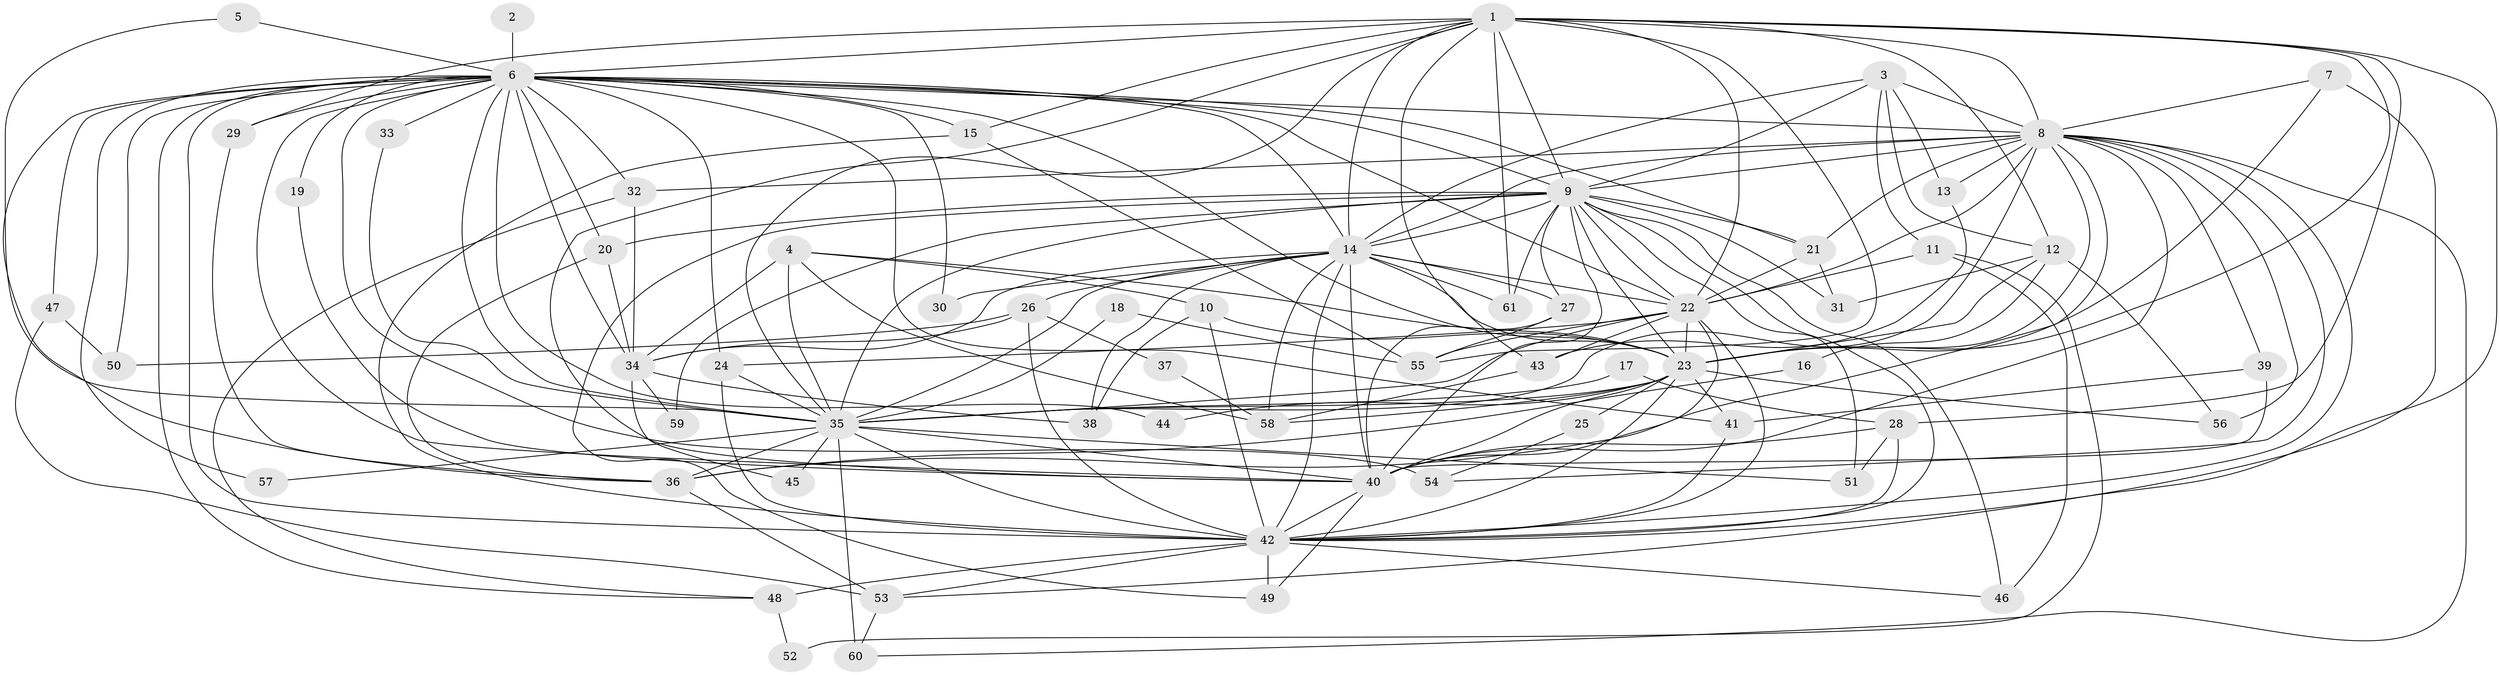 // original degree distribution, {18: 0.008264462809917356, 21: 0.01652892561983471, 42: 0.008264462809917356, 17: 0.008264462809917356, 20: 0.01652892561983471, 24: 0.008264462809917356, 23: 0.008264462809917356, 19: 0.008264462809917356, 4: 0.0743801652892562, 2: 0.5950413223140496, 6: 0.04132231404958678, 5: 0.0743801652892562, 3: 0.12396694214876033, 9: 0.008264462809917356}
// Generated by graph-tools (version 1.1) at 2025/01/03/09/25 03:01:26]
// undirected, 61 vertices, 181 edges
graph export_dot {
graph [start="1"]
  node [color=gray90,style=filled];
  1;
  2;
  3;
  4;
  5;
  6;
  7;
  8;
  9;
  10;
  11;
  12;
  13;
  14;
  15;
  16;
  17;
  18;
  19;
  20;
  21;
  22;
  23;
  24;
  25;
  26;
  27;
  28;
  29;
  30;
  31;
  32;
  33;
  34;
  35;
  36;
  37;
  38;
  39;
  40;
  41;
  42;
  43;
  44;
  45;
  46;
  47;
  48;
  49;
  50;
  51;
  52;
  53;
  54;
  55;
  56;
  57;
  58;
  59;
  60;
  61;
  1 -- 6 [weight=1.0];
  1 -- 8 [weight=1.0];
  1 -- 9 [weight=1.0];
  1 -- 12 [weight=1.0];
  1 -- 14 [weight=1.0];
  1 -- 15 [weight=1.0];
  1 -- 22 [weight=1.0];
  1 -- 23 [weight=1.0];
  1 -- 28 [weight=1.0];
  1 -- 29 [weight=1.0];
  1 -- 35 [weight=2.0];
  1 -- 40 [weight=1.0];
  1 -- 42 [weight=1.0];
  1 -- 43 [weight=1.0];
  1 -- 55 [weight=1.0];
  1 -- 61 [weight=1.0];
  2 -- 6 [weight=1.0];
  3 -- 8 [weight=1.0];
  3 -- 9 [weight=1.0];
  3 -- 11 [weight=1.0];
  3 -- 12 [weight=1.0];
  3 -- 13 [weight=1.0];
  3 -- 14 [weight=1.0];
  4 -- 10 [weight=1.0];
  4 -- 23 [weight=1.0];
  4 -- 34 [weight=1.0];
  4 -- 35 [weight=1.0];
  4 -- 58 [weight=1.0];
  5 -- 6 [weight=1.0];
  5 -- 35 [weight=1.0];
  6 -- 8 [weight=2.0];
  6 -- 9 [weight=2.0];
  6 -- 14 [weight=2.0];
  6 -- 15 [weight=2.0];
  6 -- 19 [weight=1.0];
  6 -- 20 [weight=1.0];
  6 -- 21 [weight=1.0];
  6 -- 22 [weight=2.0];
  6 -- 23 [weight=2.0];
  6 -- 24 [weight=1.0];
  6 -- 29 [weight=2.0];
  6 -- 30 [weight=1.0];
  6 -- 32 [weight=1.0];
  6 -- 33 [weight=1.0];
  6 -- 34 [weight=1.0];
  6 -- 35 [weight=1.0];
  6 -- 36 [weight=1.0];
  6 -- 40 [weight=1.0];
  6 -- 41 [weight=1.0];
  6 -- 42 [weight=4.0];
  6 -- 44 [weight=1.0];
  6 -- 47 [weight=1.0];
  6 -- 48 [weight=1.0];
  6 -- 50 [weight=1.0];
  6 -- 54 [weight=3.0];
  6 -- 57 [weight=1.0];
  7 -- 8 [weight=1.0];
  7 -- 23 [weight=1.0];
  7 -- 53 [weight=1.0];
  8 -- 9 [weight=1.0];
  8 -- 13 [weight=1.0];
  8 -- 14 [weight=1.0];
  8 -- 21 [weight=1.0];
  8 -- 22 [weight=1.0];
  8 -- 23 [weight=1.0];
  8 -- 32 [weight=1.0];
  8 -- 35 [weight=1.0];
  8 -- 36 [weight=1.0];
  8 -- 39 [weight=1.0];
  8 -- 40 [weight=1.0];
  8 -- 42 [weight=1.0];
  8 -- 54 [weight=1.0];
  8 -- 56 [weight=1.0];
  8 -- 60 [weight=1.0];
  9 -- 14 [weight=1.0];
  9 -- 20 [weight=1.0];
  9 -- 21 [weight=1.0];
  9 -- 22 [weight=1.0];
  9 -- 23 [weight=1.0];
  9 -- 27 [weight=1.0];
  9 -- 31 [weight=1.0];
  9 -- 35 [weight=1.0];
  9 -- 40 [weight=2.0];
  9 -- 42 [weight=1.0];
  9 -- 46 [weight=1.0];
  9 -- 49 [weight=1.0];
  9 -- 51 [weight=1.0];
  9 -- 59 [weight=1.0];
  9 -- 61 [weight=1.0];
  10 -- 23 [weight=1.0];
  10 -- 38 [weight=1.0];
  10 -- 42 [weight=1.0];
  11 -- 22 [weight=1.0];
  11 -- 46 [weight=1.0];
  11 -- 52 [weight=1.0];
  12 -- 16 [weight=1.0];
  12 -- 23 [weight=1.0];
  12 -- 31 [weight=1.0];
  12 -- 56 [weight=1.0];
  13 -- 43 [weight=1.0];
  14 -- 22 [weight=2.0];
  14 -- 23 [weight=2.0];
  14 -- 26 [weight=1.0];
  14 -- 27 [weight=1.0];
  14 -- 30 [weight=1.0];
  14 -- 34 [weight=1.0];
  14 -- 35 [weight=1.0];
  14 -- 38 [weight=1.0];
  14 -- 40 [weight=1.0];
  14 -- 42 [weight=1.0];
  14 -- 58 [weight=1.0];
  14 -- 61 [weight=1.0];
  15 -- 42 [weight=1.0];
  15 -- 55 [weight=1.0];
  16 -- 36 [weight=1.0];
  17 -- 28 [weight=1.0];
  17 -- 35 [weight=1.0];
  18 -- 35 [weight=1.0];
  18 -- 55 [weight=1.0];
  19 -- 40 [weight=1.0];
  20 -- 34 [weight=1.0];
  20 -- 36 [weight=1.0];
  21 -- 22 [weight=1.0];
  21 -- 31 [weight=1.0];
  22 -- 23 [weight=1.0];
  22 -- 24 [weight=1.0];
  22 -- 35 [weight=1.0];
  22 -- 40 [weight=1.0];
  22 -- 42 [weight=2.0];
  22 -- 43 [weight=1.0];
  22 -- 55 [weight=1.0];
  23 -- 25 [weight=1.0];
  23 -- 35 [weight=1.0];
  23 -- 40 [weight=1.0];
  23 -- 41 [weight=2.0];
  23 -- 42 [weight=1.0];
  23 -- 44 [weight=1.0];
  23 -- 56 [weight=1.0];
  23 -- 58 [weight=1.0];
  24 -- 35 [weight=1.0];
  24 -- 42 [weight=1.0];
  25 -- 54 [weight=1.0];
  26 -- 34 [weight=1.0];
  26 -- 37 [weight=1.0];
  26 -- 42 [weight=1.0];
  26 -- 50 [weight=1.0];
  27 -- 40 [weight=2.0];
  27 -- 55 [weight=1.0];
  28 -- 40 [weight=2.0];
  28 -- 42 [weight=1.0];
  28 -- 51 [weight=1.0];
  29 -- 36 [weight=1.0];
  32 -- 34 [weight=1.0];
  32 -- 48 [weight=1.0];
  33 -- 35 [weight=1.0];
  34 -- 38 [weight=1.0];
  34 -- 45 [weight=1.0];
  34 -- 59 [weight=1.0];
  35 -- 36 [weight=1.0];
  35 -- 40 [weight=2.0];
  35 -- 42 [weight=1.0];
  35 -- 45 [weight=1.0];
  35 -- 51 [weight=1.0];
  35 -- 57 [weight=1.0];
  35 -- 60 [weight=2.0];
  36 -- 53 [weight=1.0];
  37 -- 58 [weight=1.0];
  39 -- 40 [weight=1.0];
  39 -- 41 [weight=1.0];
  40 -- 42 [weight=1.0];
  40 -- 49 [weight=1.0];
  41 -- 42 [weight=1.0];
  42 -- 46 [weight=1.0];
  42 -- 48 [weight=1.0];
  42 -- 49 [weight=1.0];
  42 -- 53 [weight=1.0];
  43 -- 58 [weight=1.0];
  47 -- 50 [weight=1.0];
  47 -- 53 [weight=1.0];
  48 -- 52 [weight=1.0];
  53 -- 60 [weight=1.0];
}
